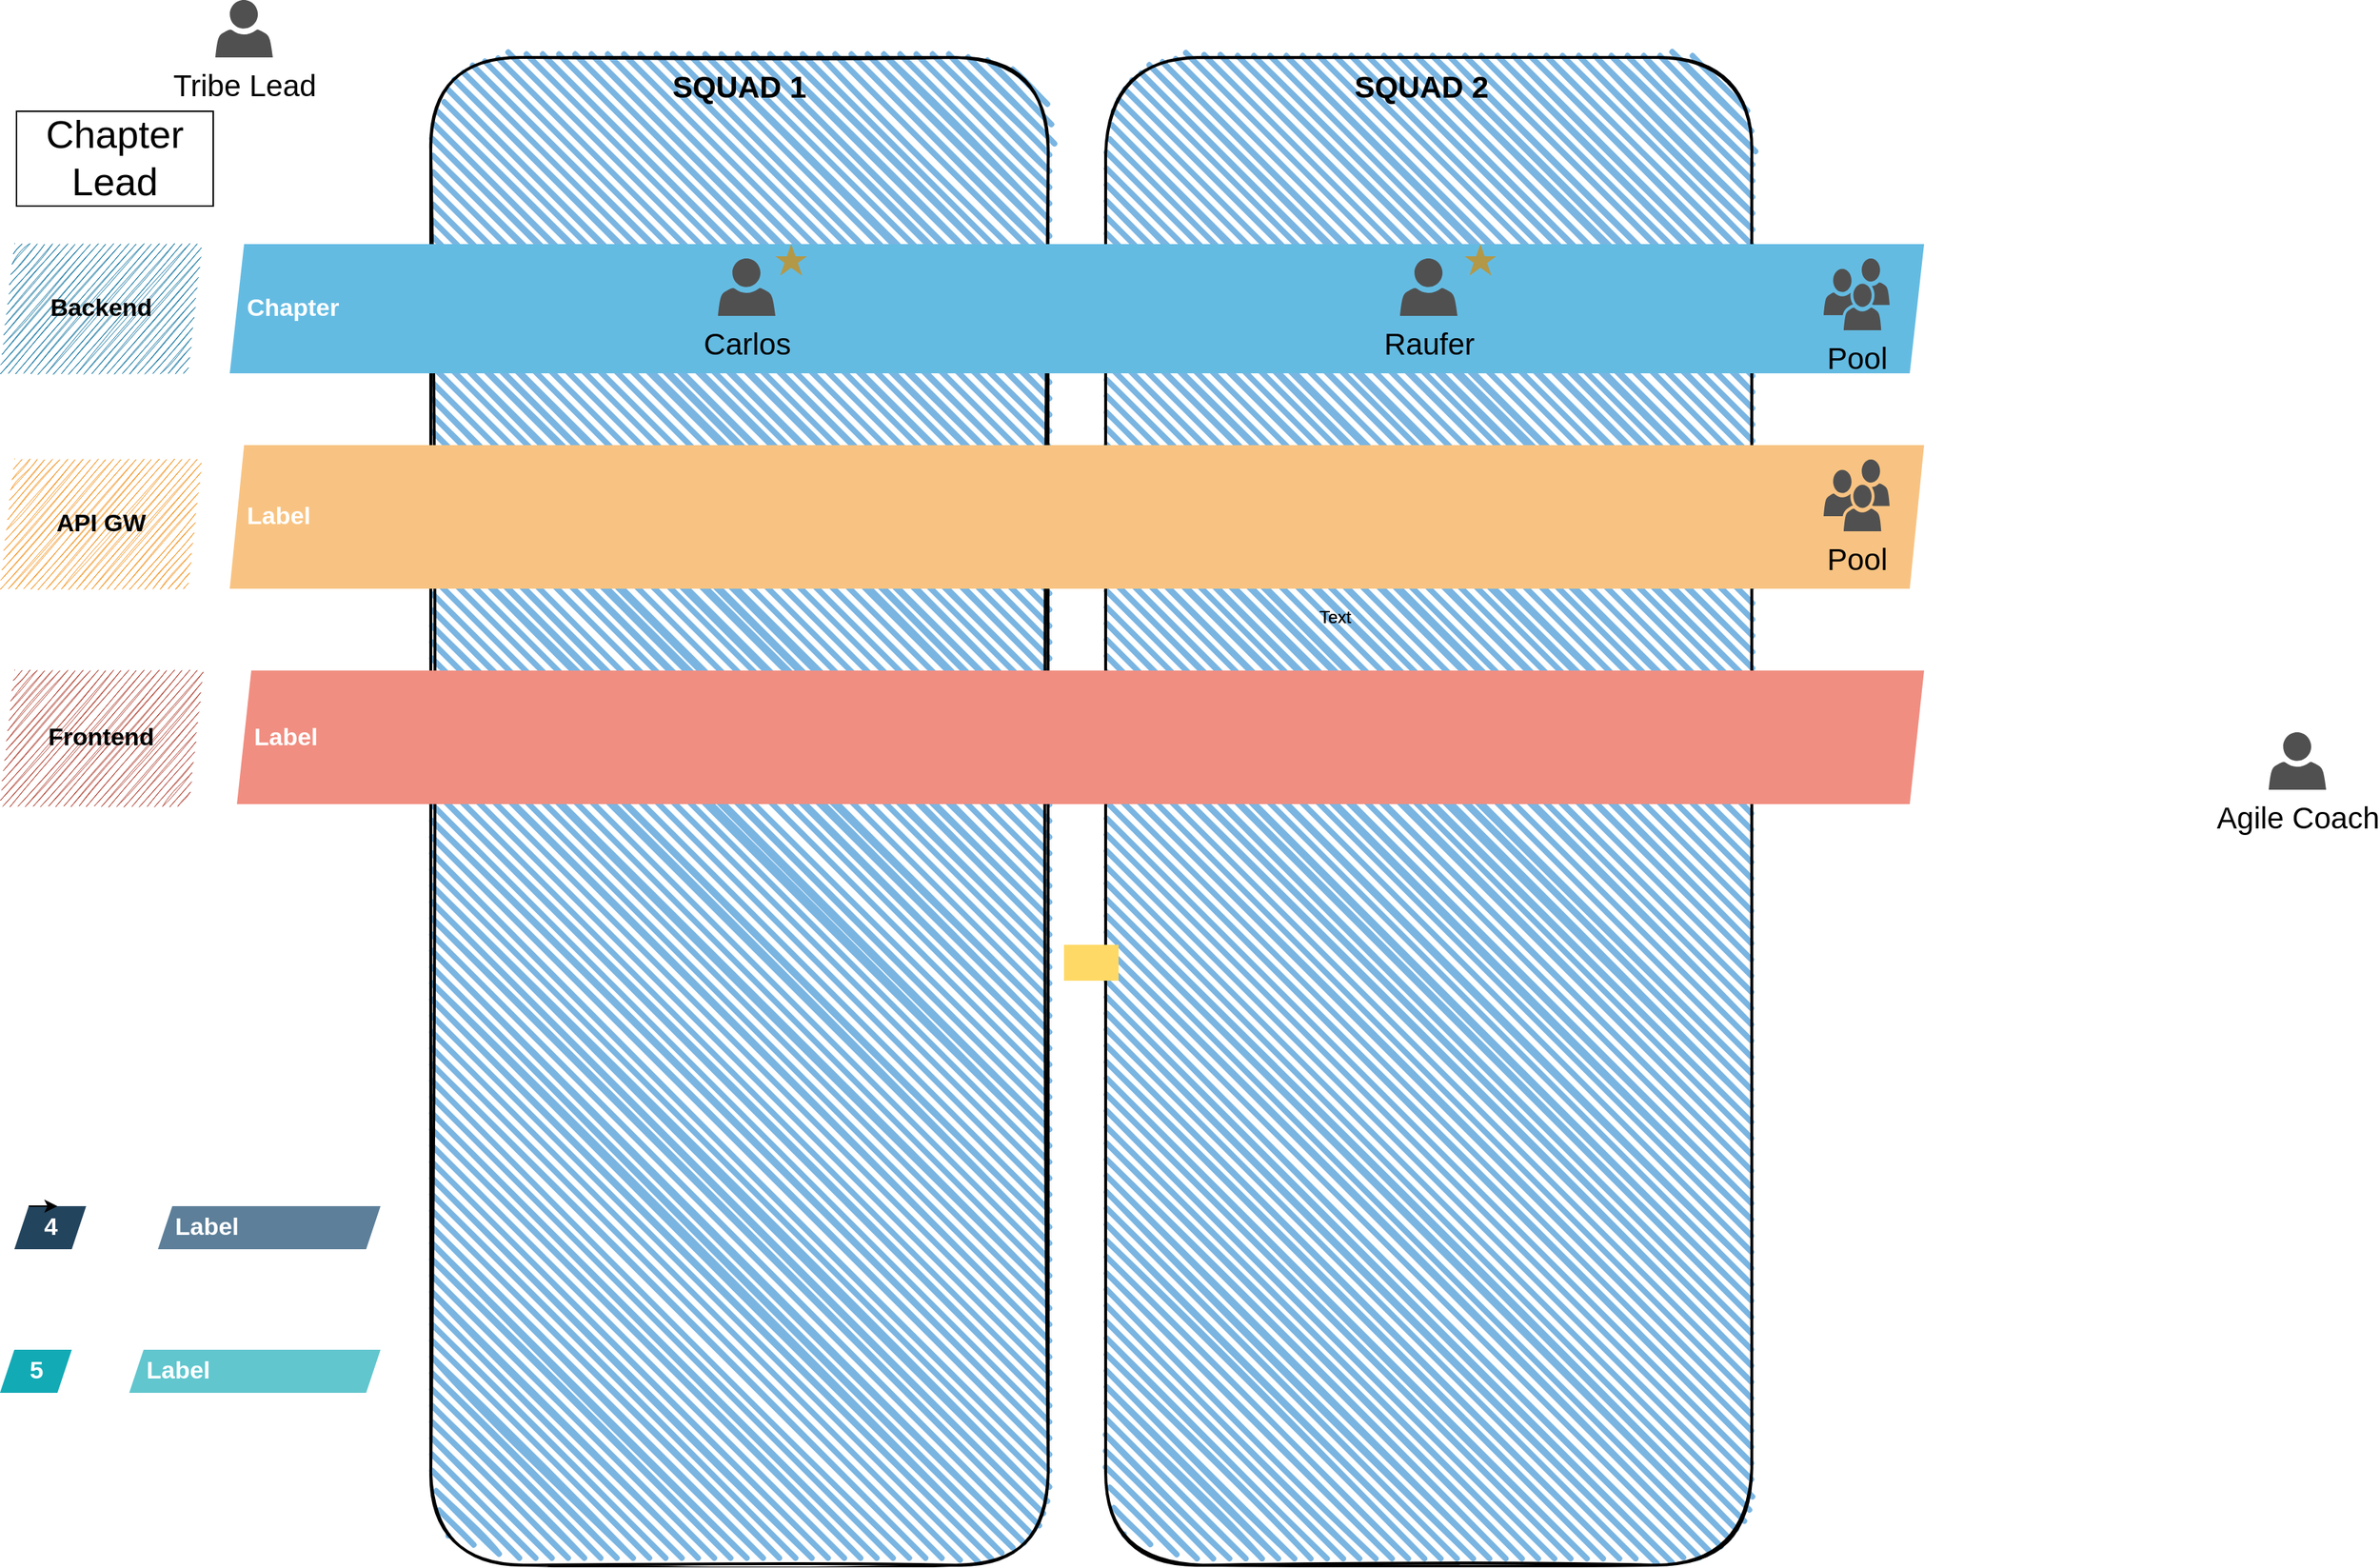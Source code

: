 <mxfile version="14.4.3" type="github">
  <diagram id="oZFeqEb4DuBPikCs4jgm" name="Page-1">
    <mxGraphModel dx="3206" dy="2688" grid="1" gridSize="10" guides="1" tooltips="1" connect="1" arrows="1" fold="1" page="1" pageScale="1" pageWidth="1169" pageHeight="826" math="0" shadow="0">
      <root>
        <mxCell id="0" />
        <mxCell id="1" parent="0" />
        <mxCell id="DUvPz9e66lcGzT_nXJd--3" value="" style="rounded=1;whiteSpace=wrap;html=1;strokeWidth=2;fillWeight=4;hachureGap=8;hachureAngle=45;sketch=1;fillColor=#7AB5E2;align=left;" parent="1" vertex="1">
          <mxGeometry x="-320" y="-750" width="430" height="1050" as="geometry" />
        </mxCell>
        <mxCell id="DUvPz9e66lcGzT_nXJd--4" value="" style="rounded=1;whiteSpace=wrap;html=1;strokeWidth=2;fillWeight=4;hachureGap=8;hachureAngle=45;sketch=1;fillColor=#7AB5E2;" parent="1" vertex="1">
          <mxGeometry x="150" y="-750" width="450" height="1050" as="geometry" />
        </mxCell>
        <mxCell id="HutICp3ffsg-i04zgrZf-2" value="Text" style="text;html=1;strokeColor=none;fillColor=none;align=center;verticalAlign=middle;whiteSpace=wrap;rounded=0;" vertex="1" parent="1">
          <mxGeometry x="290" y="-370" width="40" height="20" as="geometry" />
        </mxCell>
        <mxCell id="HutICp3ffsg-i04zgrZf-3" value="Text" style="text;html=1;strokeColor=none;fillColor=none;align=center;verticalAlign=middle;whiteSpace=wrap;rounded=0;" vertex="1" parent="1">
          <mxGeometry x="290" y="-370" width="40" height="20" as="geometry" />
        </mxCell>
        <mxCell id="HutICp3ffsg-i04zgrZf-4" value="SQUAD 1" style="text;html=1;strokeColor=none;fillColor=none;align=center;verticalAlign=middle;whiteSpace=wrap;rounded=0;fontStyle=1;fontSize=21;" vertex="1" parent="1">
          <mxGeometry x="-185" y="-740" width="160" height="20" as="geometry" />
        </mxCell>
        <mxCell id="HutICp3ffsg-i04zgrZf-5" value="SQUAD 2" style="text;html=1;strokeColor=none;fillColor=none;align=center;verticalAlign=middle;whiteSpace=wrap;rounded=0;fontStyle=1;fontSize=21;" vertex="1" parent="1">
          <mxGeometry x="290" y="-740" width="160" height="20" as="geometry" />
        </mxCell>
        <mxCell id="HutICp3ffsg-i04zgrZf-6" value="Agile Coach" style="pointerEvents=1;shadow=0;dashed=0;html=1;strokeColor=none;fillColor=#505050;labelPosition=center;verticalLabelPosition=bottom;verticalAlign=top;outlineConnect=0;align=center;shape=mxgraph.office.users.user;fontSize=21;fontColor=#000000;" vertex="1" parent="1">
          <mxGeometry x="960" y="-280" width="40" height="40" as="geometry" />
        </mxCell>
        <mxCell id="HutICp3ffsg-i04zgrZf-7" value="Tribe Lead" style="pointerEvents=1;shadow=0;dashed=0;html=1;strokeColor=none;fillColor=#505050;labelPosition=center;verticalLabelPosition=bottom;verticalAlign=top;outlineConnect=0;align=center;shape=mxgraph.office.users.user;fontSize=21;fontColor=#000000;" vertex="1" parent="1">
          <mxGeometry x="-470" y="-790" width="40" height="40" as="geometry" />
        </mxCell>
        <mxCell id="HutICp3ffsg-i04zgrZf-19" value="Backend" style="shape=mxgraph.infographic.parallelogram;dx=5;html=1;fillColor=#10739E;strokeColor=none;shadow=0;fontSize=17;align=center;fontStyle=1;sketch=1;" vertex="1" parent="1">
          <mxGeometry x="-620" y="-620" width="140" height="90" as="geometry" />
        </mxCell>
        <mxCell id="HutICp3ffsg-i04zgrZf-20" value="Chapter" style="shape=mxgraph.infographic.parallelogram;dx=5;;html=1;fillColor=#64BBE2;strokeColor=none;shadow=0;fontSize=17;fontColor=#FFFFFF;align=left;spacingLeft=10;fontStyle=1;" vertex="1" parent="1">
          <mxGeometry x="-460" y="-620" width="1180" height="90" as="geometry" />
        </mxCell>
        <mxCell id="HutICp3ffsg-i04zgrZf-21" value="API GW" style="shape=mxgraph.infographic.parallelogram;dx=5;html=1;fillColor=#F2931E;strokeColor=none;shadow=0;fontSize=17;align=center;fontStyle=1;sketch=1;" vertex="1" parent="1">
          <mxGeometry x="-620" y="-470" width="140" height="90" as="geometry" />
        </mxCell>
        <mxCell id="HutICp3ffsg-i04zgrZf-22" value="Label" style="shape=mxgraph.infographic.parallelogram;dx=5;;html=1;fillColor=#F8C382;strokeColor=none;shadow=0;fontSize=17;fontColor=#FFFFFF;align=left;spacingLeft=10;fontStyle=1;" vertex="1" parent="1">
          <mxGeometry x="-460" y="-480" width="1180" height="100" as="geometry" />
        </mxCell>
        <mxCell id="HutICp3ffsg-i04zgrZf-23" value="Frontend" style="shape=mxgraph.infographic.parallelogram;dx=5;html=1;fillColor=#AE4132;strokeColor=none;shadow=0;fontSize=17;align=center;fontStyle=1;sketch=1;" vertex="1" parent="1">
          <mxGeometry x="-620" y="-323" width="140" height="93" as="geometry" />
        </mxCell>
        <mxCell id="HutICp3ffsg-i04zgrZf-24" value="Label" style="shape=mxgraph.infographic.parallelogram;dx=5;;html=1;fillColor=#F08E81;strokeColor=none;shadow=0;fontSize=17;fontColor=#FFFFFF;align=left;spacingLeft=10;fontStyle=1;" vertex="1" parent="1">
          <mxGeometry x="-455" y="-323" width="1175" height="93" as="geometry" />
        </mxCell>
        <mxCell id="HutICp3ffsg-i04zgrZf-25" value="4" style="shape=mxgraph.infographic.parallelogram;dx=5;html=1;fillColor=#23445D;strokeColor=none;shadow=0;fontSize=17;fontColor=#FFFFFF;align=center;fontStyle=1;" vertex="1" parent="1">
          <mxGeometry x="-610" y="50" width="50" height="30" as="geometry" />
        </mxCell>
        <mxCell id="HutICp3ffsg-i04zgrZf-26" value="Label" style="shape=mxgraph.infographic.parallelogram;dx=5;;html=1;fillColor=#5D7F99;strokeColor=none;shadow=0;fontSize=17;fontColor=#FFFFFF;align=left;spacingLeft=10;fontStyle=1;" vertex="1" parent="1">
          <mxGeometry x="-510" y="50" width="155" height="30" as="geometry" />
        </mxCell>
        <mxCell id="HutICp3ffsg-i04zgrZf-27" value="5" style="shape=mxgraph.infographic.parallelogram;dx=5;html=1;fillColor=#12AAB5;strokeColor=none;shadow=0;fontSize=17;fontColor=#FFFFFF;align=center;fontStyle=1;" vertex="1" parent="1">
          <mxGeometry x="-620" y="150" width="50" height="30" as="geometry" />
        </mxCell>
        <mxCell id="HutICp3ffsg-i04zgrZf-28" value="Label" style="shape=mxgraph.infographic.parallelogram;dx=5;;html=1;fillColor=#61C6CE;strokeColor=none;shadow=0;fontSize=17;fontColor=#FFFFFF;align=left;spacingLeft=10;fontStyle=1;" vertex="1" parent="1">
          <mxGeometry x="-530" y="150" width="175" height="30" as="geometry" />
        </mxCell>
        <mxCell id="HutICp3ffsg-i04zgrZf-30" value="Carlos" style="pointerEvents=1;shadow=0;dashed=0;html=1;strokeColor=none;fillColor=#505050;labelPosition=center;verticalLabelPosition=bottom;verticalAlign=top;outlineConnect=0;align=center;shape=mxgraph.office.users.user;fontSize=21;fontColor=#000000;" vertex="1" parent="1">
          <mxGeometry x="-120" y="-610" width="40" height="40" as="geometry" />
        </mxCell>
        <mxCell id="HutICp3ffsg-i04zgrZf-36" value="" style="html=1;verticalLabelPosition=bottom;labelBackgroundColor=#ffffff;verticalAlign=top;shadow=0;dashed=0;strokeWidth=2;shape=mxgraph.ios7.misc.star;strokeColor=none;fontSize=21;fontColor=#FFD966;fillColor=#B39847;" vertex="1" parent="1">
          <mxGeometry x="-80" y="-620" width="22" height="22" as="geometry" />
        </mxCell>
        <mxCell id="HutICp3ffsg-i04zgrZf-37" value="Raufer" style="pointerEvents=1;shadow=0;dashed=0;html=1;strokeColor=none;fillColor=#505050;labelPosition=center;verticalLabelPosition=bottom;verticalAlign=top;outlineConnect=0;align=center;shape=mxgraph.office.users.user;fontSize=21;fontColor=#000000;" vertex="1" parent="1">
          <mxGeometry x="355" y="-610" width="40" height="40" as="geometry" />
        </mxCell>
        <mxCell id="HutICp3ffsg-i04zgrZf-8" value="Pool" style="pointerEvents=1;shadow=0;dashed=0;html=1;strokeColor=none;fillColor=#505050;labelPosition=center;verticalLabelPosition=bottom;verticalAlign=top;outlineConnect=0;align=center;shape=mxgraph.office.users.users;fontSize=21;fontColor=#000000;" vertex="1" parent="1">
          <mxGeometry x="650" y="-610" width="46" height="50" as="geometry" />
        </mxCell>
        <mxCell id="HutICp3ffsg-i04zgrZf-45" style="edgeStyle=orthogonalEdgeStyle;rounded=0;orthogonalLoop=1;jettySize=auto;html=1;exitX=0;exitY=0;exitDx=10;exitDy=0;exitPerimeter=0;entryX=0;entryY=0;entryDx=30;entryDy=0;entryPerimeter=0;fontSize=21;fontColor=#FFD966;" edge="1" parent="1" source="HutICp3ffsg-i04zgrZf-25" target="HutICp3ffsg-i04zgrZf-25">
          <mxGeometry relative="1" as="geometry" />
        </mxCell>
        <mxCell id="HutICp3ffsg-i04zgrZf-46" value="Pool" style="pointerEvents=1;shadow=0;dashed=0;html=1;strokeColor=none;fillColor=#505050;labelPosition=center;verticalLabelPosition=bottom;verticalAlign=top;outlineConnect=0;align=center;shape=mxgraph.office.users.users;fontSize=21;fontColor=#000000;" vertex="1" parent="1">
          <mxGeometry x="650" y="-470" width="46" height="50" as="geometry" />
        </mxCell>
        <mxCell id="HutICp3ffsg-i04zgrZf-48" value="Text" style="text;html=1;strokeColor=none;fillColor=none;align=center;verticalAlign=middle;whiteSpace=wrap;rounded=0;labelBackgroundColor=#FFD966;fontSize=21;fontColor=#FFD966;" vertex="1" parent="1">
          <mxGeometry x="120" y="-130" width="40" height="20" as="geometry" />
        </mxCell>
        <mxCell id="HutICp3ffsg-i04zgrZf-49" value="Chapter Lead" style="text;html=1;align=center;verticalAlign=middle;whiteSpace=wrap;rounded=0;labelBackgroundColor=none;fontSize=27;labelBorderColor=#000000;shadow=0;sketch=0;" vertex="1" parent="1">
          <mxGeometry x="-610" y="-690" width="140" height="20" as="geometry" />
        </mxCell>
        <mxCell id="HutICp3ffsg-i04zgrZf-50" value="" style="html=1;verticalLabelPosition=bottom;labelBackgroundColor=#ffffff;verticalAlign=top;shadow=0;dashed=0;strokeWidth=2;shape=mxgraph.ios7.misc.star;strokeColor=none;fontSize=21;fontColor=#FFD966;fillColor=#B39847;" vertex="1" parent="1">
          <mxGeometry x="400" y="-620" width="22" height="22" as="geometry" />
        </mxCell>
      </root>
    </mxGraphModel>
  </diagram>
</mxfile>

